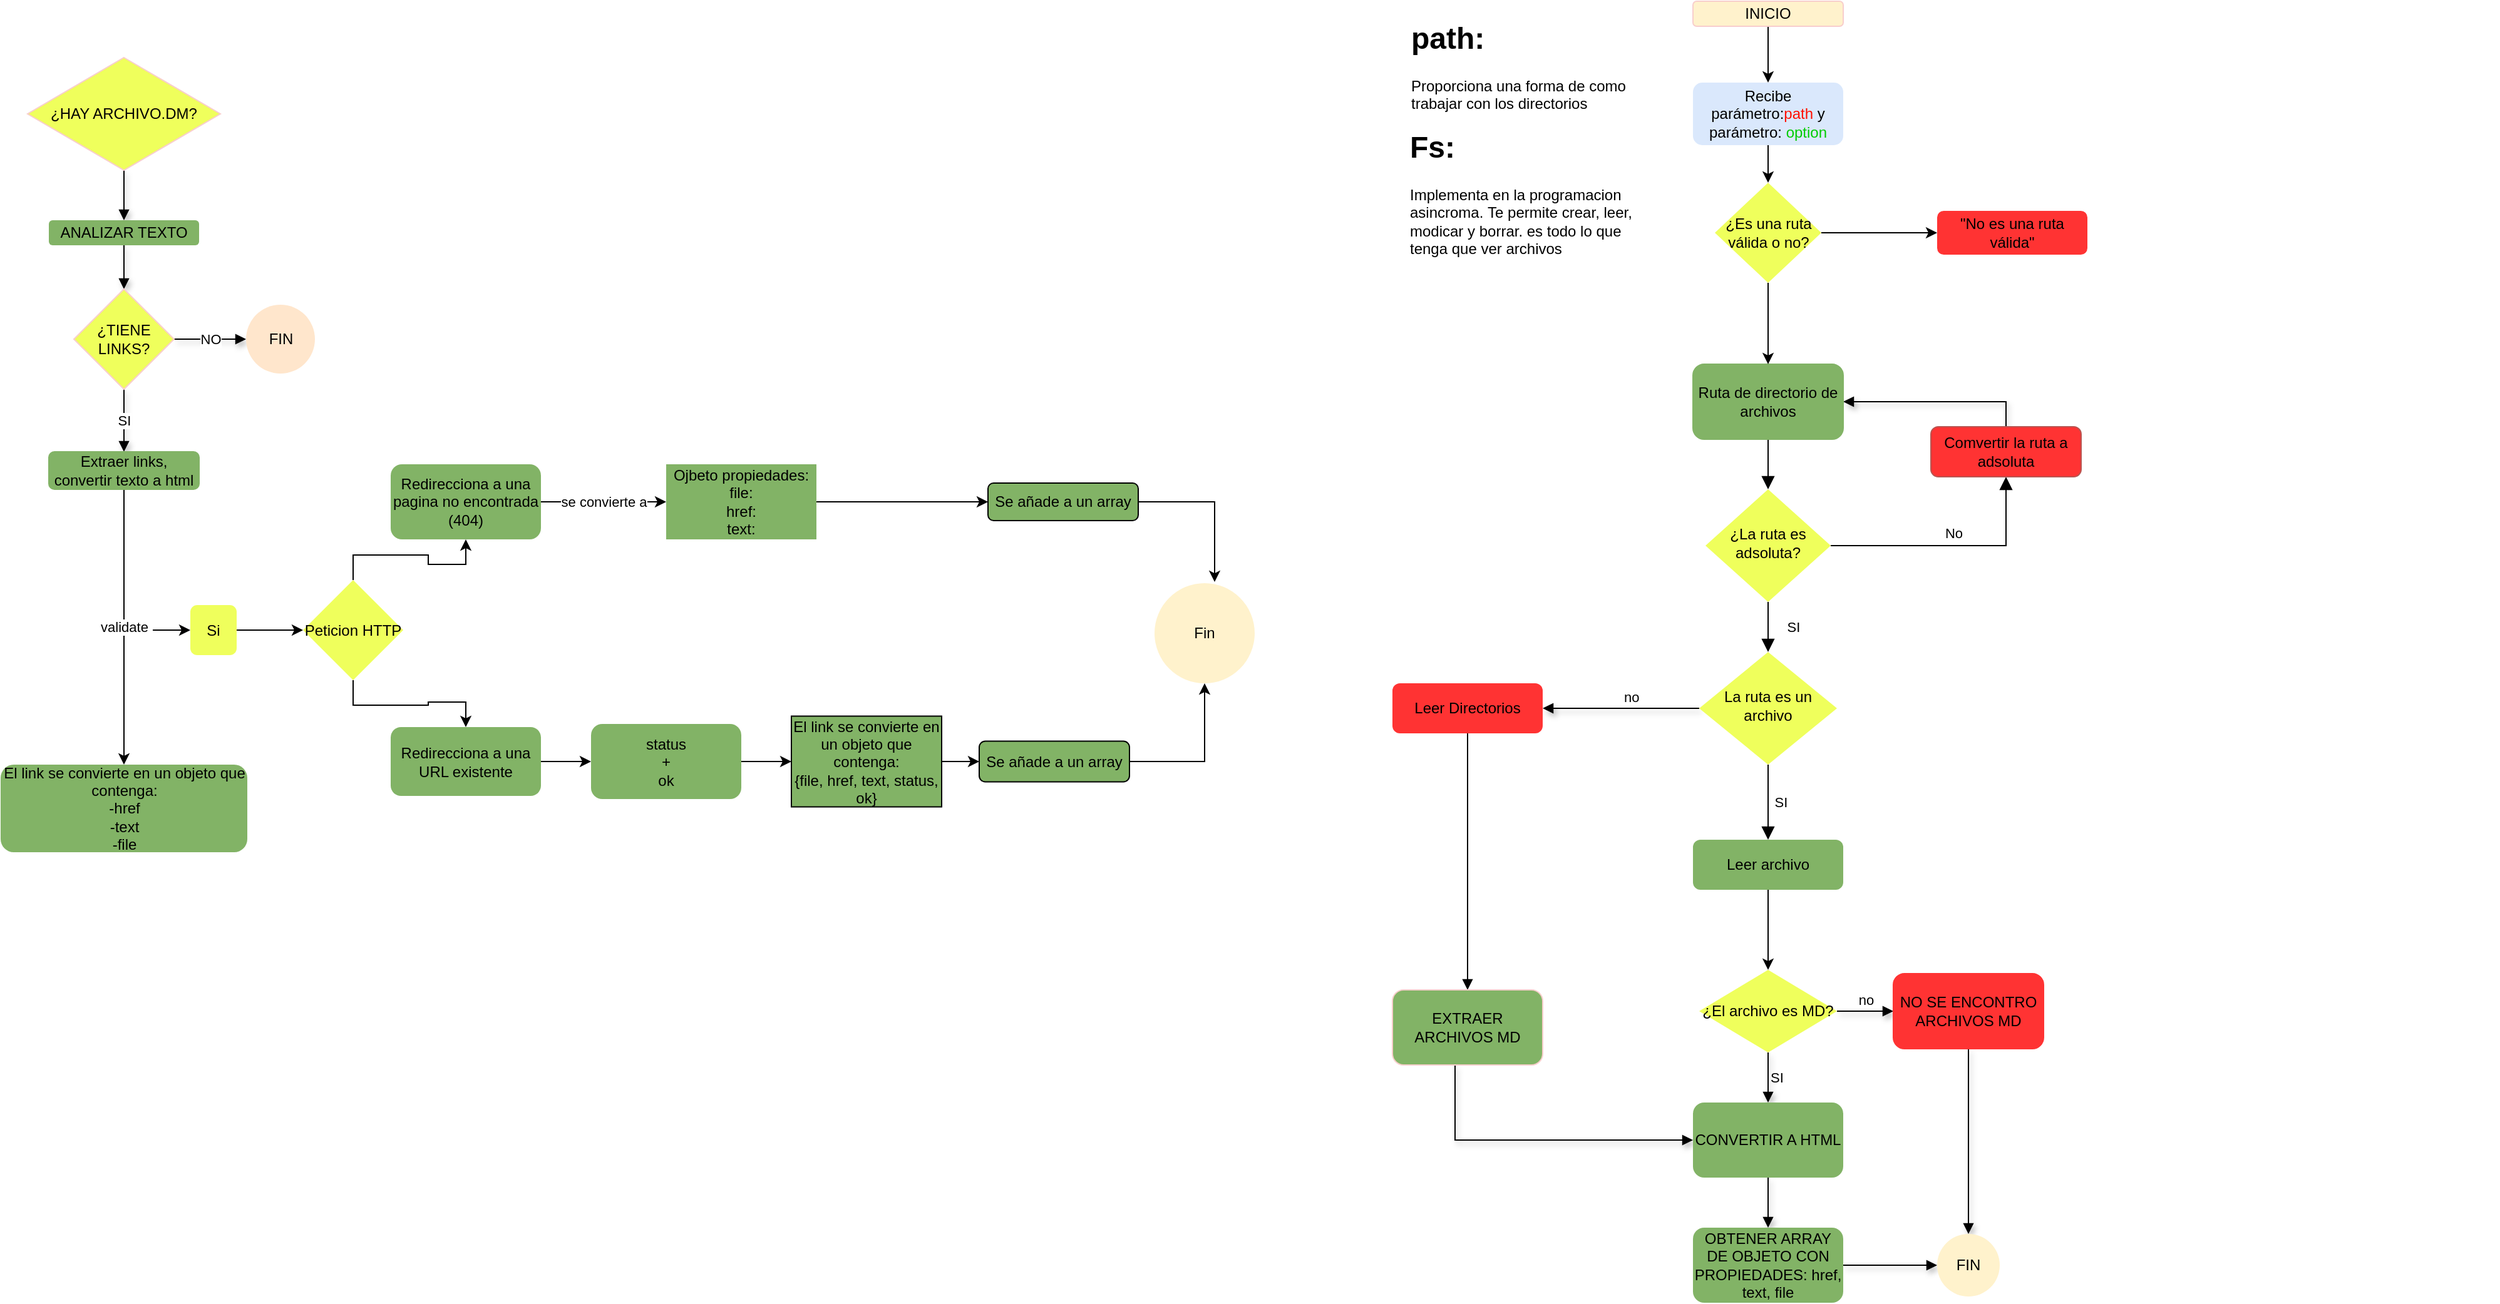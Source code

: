 <mxfile version="13.9.1" type="github">
  <diagram id="C5RBs43oDa-KdzZeNtuy" name="Page-1">
    <mxGraphModel dx="2305" dy="310" grid="1" gridSize="10" guides="1" tooltips="1" connect="1" arrows="1" fold="1" page="1" pageScale="1" pageWidth="827" pageHeight="1169" math="0" shadow="0">
      <root>
        <mxCell id="WIyWlLk6GJQsqaUBKTNV-0" />
        <mxCell id="WIyWlLk6GJQsqaUBKTNV-1" parent="WIyWlLk6GJQsqaUBKTNV-0" />
        <mxCell id="WIyWlLk6GJQsqaUBKTNV-2" value="" style="rounded=0;html=1;jettySize=auto;orthogonalLoop=1;fontSize=11;endArrow=block;endFill=1;endSize=8;strokeWidth=1;shadow=0;labelBackgroundColor=none;edgeStyle=orthogonalEdgeStyle;" parent="WIyWlLk6GJQsqaUBKTNV-1" source="4qd2jd1wBBacu8XDhGlY-1" target="WIyWlLk6GJQsqaUBKTNV-6" edge="1">
          <mxGeometry relative="1" as="geometry" />
        </mxCell>
        <mxCell id="0sB1cgwpE-QSdcxheAzs-7" style="edgeStyle=orthogonalEdgeStyle;rounded=0;orthogonalLoop=1;jettySize=auto;html=1;" edge="1" parent="WIyWlLk6GJQsqaUBKTNV-1" source="WIyWlLk6GJQsqaUBKTNV-3" target="0sB1cgwpE-QSdcxheAzs-5">
          <mxGeometry relative="1" as="geometry" />
        </mxCell>
        <mxCell id="WIyWlLk6GJQsqaUBKTNV-3" value="INICIO" style="rounded=1;whiteSpace=wrap;html=1;fontSize=12;glass=0;strokeWidth=1;shadow=0;fillColor=#fff2cc;strokeColor=#F8CECC;" parent="WIyWlLk6GJQsqaUBKTNV-1" vertex="1">
          <mxGeometry x="150" y="20" width="120" height="20" as="geometry" />
        </mxCell>
        <mxCell id="WIyWlLk6GJQsqaUBKTNV-4" value="SI" style="rounded=0;html=1;jettySize=auto;orthogonalLoop=1;fontSize=11;endArrow=block;endFill=1;endSize=8;strokeWidth=1;shadow=0;labelBackgroundColor=none;edgeStyle=orthogonalEdgeStyle;" parent="WIyWlLk6GJQsqaUBKTNV-1" source="WIyWlLk6GJQsqaUBKTNV-6" target="WIyWlLk6GJQsqaUBKTNV-10" edge="1">
          <mxGeometry y="20" relative="1" as="geometry">
            <mxPoint as="offset" />
          </mxGeometry>
        </mxCell>
        <mxCell id="WIyWlLk6GJQsqaUBKTNV-5" value="No" style="edgeStyle=orthogonalEdgeStyle;rounded=0;html=1;jettySize=auto;orthogonalLoop=1;fontSize=11;endArrow=block;endFill=1;endSize=8;strokeWidth=1;shadow=0;labelBackgroundColor=none;" parent="WIyWlLk6GJQsqaUBKTNV-1" source="WIyWlLk6GJQsqaUBKTNV-6" target="WIyWlLk6GJQsqaUBKTNV-7" edge="1">
          <mxGeometry y="10" relative="1" as="geometry">
            <mxPoint as="offset" />
          </mxGeometry>
        </mxCell>
        <mxCell id="WIyWlLk6GJQsqaUBKTNV-6" value="¿La ruta es adsoluta?" style="rhombus;whiteSpace=wrap;html=1;shadow=0;fontFamily=Helvetica;fontSize=12;align=center;strokeWidth=1;spacing=6;spacingTop=-4;fillColor=#EFFF5C;strokeColor=none;" parent="WIyWlLk6GJQsqaUBKTNV-1" vertex="1">
          <mxGeometry x="160" y="410" width="100" height="90" as="geometry" />
        </mxCell>
        <mxCell id="4qd2jd1wBBacu8XDhGlY-19" style="edgeStyle=orthogonalEdgeStyle;rounded=0;orthogonalLoop=1;jettySize=auto;html=1;shadow=1;labelBackgroundColor=none;startArrow=none;startFill=0;endArrow=block;endFill=1;align=left;entryX=1;entryY=0.5;entryDx=0;entryDy=0;" parent="WIyWlLk6GJQsqaUBKTNV-1" source="WIyWlLk6GJQsqaUBKTNV-7" target="4qd2jd1wBBacu8XDhGlY-1" edge="1">
          <mxGeometry relative="1" as="geometry">
            <mxPoint x="470" y="110" as="targetPoint" />
            <Array as="points">
              <mxPoint x="400" y="340" />
            </Array>
          </mxGeometry>
        </mxCell>
        <mxCell id="WIyWlLk6GJQsqaUBKTNV-7" value="Comvertir la ruta a adsoluta" style="rounded=1;whiteSpace=wrap;html=1;fontSize=12;glass=0;strokeWidth=1;shadow=0;strokeColor=#b85450;fillColor=#FF3333;" parent="WIyWlLk6GJQsqaUBKTNV-1" vertex="1">
          <mxGeometry x="340" y="360" width="120" height="40" as="geometry" />
        </mxCell>
        <mxCell id="WIyWlLk6GJQsqaUBKTNV-9" value="SI" style="edgeStyle=orthogonalEdgeStyle;rounded=0;html=1;jettySize=auto;orthogonalLoop=1;fontSize=11;endArrow=block;endFill=1;endSize=8;strokeWidth=1;shadow=0;labelBackgroundColor=none;" parent="WIyWlLk6GJQsqaUBKTNV-1" source="WIyWlLk6GJQsqaUBKTNV-10" target="WIyWlLk6GJQsqaUBKTNV-12" edge="1">
          <mxGeometry y="10" relative="1" as="geometry">
            <mxPoint as="offset" />
          </mxGeometry>
        </mxCell>
        <mxCell id="4qd2jd1wBBacu8XDhGlY-20" value="no" style="edgeStyle=orthogonalEdgeStyle;rounded=0;orthogonalLoop=1;jettySize=auto;html=1;exitX=0;exitY=0.5;exitDx=0;exitDy=0;shadow=1;labelBackgroundColor=none;startArrow=none;startFill=0;endArrow=block;endFill=1;align=left;verticalAlign=bottom;" parent="WIyWlLk6GJQsqaUBKTNV-1" source="WIyWlLk6GJQsqaUBKTNV-10" target="WIyWlLk6GJQsqaUBKTNV-11" edge="1">
          <mxGeometry relative="1" as="geometry" />
        </mxCell>
        <mxCell id="WIyWlLk6GJQsqaUBKTNV-10" value="La ruta es un archivo" style="rhombus;whiteSpace=wrap;html=1;shadow=0;fontFamily=Helvetica;fontSize=12;align=center;strokeWidth=1;spacing=6;spacingTop=-4;fillColor=#EFFF5C;strokeColor=none;" parent="WIyWlLk6GJQsqaUBKTNV-1" vertex="1">
          <mxGeometry x="155" y="540" width="110" height="90" as="geometry" />
        </mxCell>
        <mxCell id="4qd2jd1wBBacu8XDhGlY-3" style="edgeStyle=orthogonalEdgeStyle;rounded=0;orthogonalLoop=1;jettySize=auto;html=1;exitX=0.5;exitY=1;exitDx=0;exitDy=0;endArrow=block;endFill=1;" parent="WIyWlLk6GJQsqaUBKTNV-1" source="WIyWlLk6GJQsqaUBKTNV-11" target="4qd2jd1wBBacu8XDhGlY-2" edge="1">
          <mxGeometry relative="1" as="geometry" />
        </mxCell>
        <mxCell id="WIyWlLk6GJQsqaUBKTNV-11" value="Leer Directorios" style="rounded=1;whiteSpace=wrap;html=1;fontSize=12;glass=0;strokeWidth=1;shadow=0;fillColor=#FF3333;strokeColor=none;" parent="WIyWlLk6GJQsqaUBKTNV-1" vertex="1">
          <mxGeometry x="-90" y="565" width="120" height="40" as="geometry" />
        </mxCell>
        <mxCell id="4qd2jd1wBBacu8XDhGlY-5" style="edgeStyle=orthogonalEdgeStyle;rounded=0;orthogonalLoop=1;jettySize=auto;html=1;exitX=0.5;exitY=1;exitDx=0;exitDy=0;entryX=0.5;entryY=0;entryDx=0;entryDy=0;" parent="WIyWlLk6GJQsqaUBKTNV-1" source="WIyWlLk6GJQsqaUBKTNV-12" target="4qd2jd1wBBacu8XDhGlY-4" edge="1">
          <mxGeometry relative="1" as="geometry" />
        </mxCell>
        <mxCell id="WIyWlLk6GJQsqaUBKTNV-12" value="Leer archivo" style="rounded=1;whiteSpace=wrap;html=1;fontSize=12;glass=0;strokeWidth=1;shadow=0;fillColor=#82B366;strokeColor=none;" parent="WIyWlLk6GJQsqaUBKTNV-1" vertex="1">
          <mxGeometry x="150" y="690" width="120" height="40" as="geometry" />
        </mxCell>
        <mxCell id="4qd2jd1wBBacu8XDhGlY-16" style="edgeStyle=orthogonalEdgeStyle;rounded=0;orthogonalLoop=1;jettySize=auto;html=1;entryX=0;entryY=0.5;entryDx=0;entryDy=0;shadow=1;labelBackgroundColor=none;startArrow=none;startFill=0;endArrow=block;endFill=1;" parent="WIyWlLk6GJQsqaUBKTNV-1" source="4qd2jd1wBBacu8XDhGlY-2" target="4qd2jd1wBBacu8XDhGlY-10" edge="1">
          <mxGeometry relative="1" as="geometry">
            <Array as="points">
              <mxPoint x="-40" y="930" />
            </Array>
          </mxGeometry>
        </mxCell>
        <mxCell id="4qd2jd1wBBacu8XDhGlY-2" value="EXTRAER ARCHIVOS MD" style="rounded=1;whiteSpace=wrap;html=1;strokeColor=#F8CECC;fillColor=#82B366;" parent="WIyWlLk6GJQsqaUBKTNV-1" vertex="1">
          <mxGeometry x="-90" y="810" width="120" height="60" as="geometry" />
        </mxCell>
        <mxCell id="4qd2jd1wBBacu8XDhGlY-6" style="edgeStyle=orthogonalEdgeStyle;rounded=0;orthogonalLoop=1;jettySize=auto;html=1;endArrow=block;endFill=0;strokeColor=none;" parent="WIyWlLk6GJQsqaUBKTNV-1" source="4qd2jd1wBBacu8XDhGlY-8" edge="1">
          <mxGeometry relative="1" as="geometry">
            <mxPoint x="785" y="550" as="targetPoint" />
          </mxGeometry>
        </mxCell>
        <mxCell id="4qd2jd1wBBacu8XDhGlY-7" value="&lt;div&gt;no&lt;/div&gt;" style="edgeStyle=orthogonalEdgeStyle;rounded=0;orthogonalLoop=1;jettySize=auto;html=1;shadow=1;startArrow=none;startFill=0;endArrow=block;endFill=1;align=center;verticalAlign=bottom;labelBackgroundColor=none;labelPosition=center;verticalLabelPosition=top;" parent="WIyWlLk6GJQsqaUBKTNV-1" source="4qd2jd1wBBacu8XDhGlY-4" target="4qd2jd1wBBacu8XDhGlY-8" edge="1">
          <mxGeometry relative="1" as="geometry">
            <mxPoint x="560" y="544" as="targetPoint" />
          </mxGeometry>
        </mxCell>
        <mxCell id="4qd2jd1wBBacu8XDhGlY-9" value="SI" style="edgeStyle=orthogonalEdgeStyle;rounded=0;orthogonalLoop=1;jettySize=auto;html=1;shadow=1;labelBackgroundColor=none;startArrow=none;startFill=0;endArrow=block;endFill=1;verticalAlign=middle;align=left;" parent="WIyWlLk6GJQsqaUBKTNV-1" source="4qd2jd1wBBacu8XDhGlY-4" target="4qd2jd1wBBacu8XDhGlY-10" edge="1">
          <mxGeometry relative="1" as="geometry">
            <mxPoint x="414.0" y="640" as="targetPoint" />
          </mxGeometry>
        </mxCell>
        <mxCell id="4qd2jd1wBBacu8XDhGlY-4" value="¿El archivo es MD?" style="rhombus;whiteSpace=wrap;html=1;fillColor=#EFFF5C;strokeColor=none;" parent="WIyWlLk6GJQsqaUBKTNV-1" vertex="1">
          <mxGeometry x="155" y="794" width="110" height="66" as="geometry" />
        </mxCell>
        <mxCell id="4qd2jd1wBBacu8XDhGlY-15" style="edgeStyle=orthogonalEdgeStyle;rounded=0;orthogonalLoop=1;jettySize=auto;html=1;entryX=0.5;entryY=0;entryDx=0;entryDy=0;shadow=1;labelBackgroundColor=none;startArrow=none;startFill=0;endArrow=block;endFill=1;" parent="WIyWlLk6GJQsqaUBKTNV-1" source="4qd2jd1wBBacu8XDhGlY-8" target="4qd2jd1wBBacu8XDhGlY-13" edge="1">
          <mxGeometry relative="1" as="geometry" />
        </mxCell>
        <mxCell id="4qd2jd1wBBacu8XDhGlY-12" style="edgeStyle=orthogonalEdgeStyle;rounded=0;orthogonalLoop=1;jettySize=auto;html=1;entryX=0.5;entryY=0;entryDx=0;entryDy=0;shadow=1;labelBackgroundColor=none;startArrow=none;startFill=0;endArrow=block;endFill=1;" parent="WIyWlLk6GJQsqaUBKTNV-1" source="4qd2jd1wBBacu8XDhGlY-10" target="4qd2jd1wBBacu8XDhGlY-11" edge="1">
          <mxGeometry relative="1" as="geometry" />
        </mxCell>
        <mxCell id="4qd2jd1wBBacu8XDhGlY-10" value="CONVERTIR A HTML" style="rounded=1;whiteSpace=wrap;html=1;fillColor=#82B366;strokeColor=none;" parent="WIyWlLk6GJQsqaUBKTNV-1" vertex="1">
          <mxGeometry x="150.0" y="900" width="120" height="60" as="geometry" />
        </mxCell>
        <mxCell id="4qd2jd1wBBacu8XDhGlY-14" style="edgeStyle=orthogonalEdgeStyle;rounded=0;orthogonalLoop=1;jettySize=auto;html=1;entryX=0;entryY=0.5;entryDx=0;entryDy=0;shadow=1;labelBackgroundColor=none;startArrow=none;startFill=0;endArrow=block;endFill=1;" parent="WIyWlLk6GJQsqaUBKTNV-1" source="4qd2jd1wBBacu8XDhGlY-11" target="4qd2jd1wBBacu8XDhGlY-13" edge="1">
          <mxGeometry relative="1" as="geometry" />
        </mxCell>
        <mxCell id="4qd2jd1wBBacu8XDhGlY-11" value="OBTENER ARRAY DE OBJETO CON PROPIEDADES: href, text, file" style="rounded=1;whiteSpace=wrap;html=1;fillColor=#82B366;strokeColor=none;" parent="WIyWlLk6GJQsqaUBKTNV-1" vertex="1">
          <mxGeometry x="150" y="1000" width="120" height="60" as="geometry" />
        </mxCell>
        <mxCell id="4qd2jd1wBBacu8XDhGlY-13" value="FIN" style="ellipse;whiteSpace=wrap;html=1;aspect=fixed;fillColor=#fff2cc;strokeColor=none;" parent="WIyWlLk6GJQsqaUBKTNV-1" vertex="1">
          <mxGeometry x="345" y="1005" width="50" height="50" as="geometry" />
        </mxCell>
        <mxCell id="4qd2jd1wBBacu8XDhGlY-1" value="Ruta de directorio de archivos" style="rounded=1;whiteSpace=wrap;html=1;strokeColor=#82b366;fillColor=#82B366;" parent="WIyWlLk6GJQsqaUBKTNV-1" vertex="1">
          <mxGeometry x="150" y="310" width="120" height="60" as="geometry" />
        </mxCell>
        <mxCell id="4qd2jd1wBBacu8XDhGlY-23" style="edgeStyle=orthogonalEdgeStyle;rounded=0;orthogonalLoop=1;jettySize=auto;html=1;entryX=0.5;entryY=0;entryDx=0;entryDy=0;shadow=1;labelBackgroundColor=none;startArrow=none;startFill=0;endArrow=block;endFill=1;align=left;" parent="WIyWlLk6GJQsqaUBKTNV-1" source="4qd2jd1wBBacu8XDhGlY-21" target="4qd2jd1wBBacu8XDhGlY-22" edge="1">
          <mxGeometry relative="1" as="geometry" />
        </mxCell>
        <mxCell id="4qd2jd1wBBacu8XDhGlY-21" value="¿HAY ARCHIVO.DM?" style="rhombus;whiteSpace=wrap;html=1;strokeColor=#F8CECC;gradientColor=none;fillColor=#EFFF5C;" parent="WIyWlLk6GJQsqaUBKTNV-1" vertex="1">
          <mxGeometry x="-1180" y="65" width="154" height="90" as="geometry" />
        </mxCell>
        <mxCell id="4qd2jd1wBBacu8XDhGlY-25" style="edgeStyle=orthogonalEdgeStyle;rounded=0;orthogonalLoop=1;jettySize=auto;html=1;exitX=0.5;exitY=1;exitDx=0;exitDy=0;entryX=0.5;entryY=0;entryDx=0;entryDy=0;shadow=1;labelBackgroundColor=none;startArrow=none;startFill=0;endArrow=block;endFill=1;align=left;" parent="WIyWlLk6GJQsqaUBKTNV-1" source="4qd2jd1wBBacu8XDhGlY-22" target="4qd2jd1wBBacu8XDhGlY-24" edge="1">
          <mxGeometry relative="1" as="geometry" />
        </mxCell>
        <mxCell id="4qd2jd1wBBacu8XDhGlY-22" value="ANALIZAR TEXTO" style="rounded=1;whiteSpace=wrap;html=1;gradientColor=none;fillColor=#82B366;strokeColor=none;" parent="WIyWlLk6GJQsqaUBKTNV-1" vertex="1">
          <mxGeometry x="-1163" y="195" width="120" height="20" as="geometry" />
        </mxCell>
        <mxCell id="4qd2jd1wBBacu8XDhGlY-26" value="NO" style="edgeStyle=orthogonalEdgeStyle;rounded=0;orthogonalLoop=1;jettySize=auto;html=1;shadow=1;labelBackgroundColor=#ffffff;startArrow=none;startFill=0;endArrow=block;endFill=1;align=center;" parent="WIyWlLk6GJQsqaUBKTNV-1" source="4qd2jd1wBBacu8XDhGlY-24" target="4qd2jd1wBBacu8XDhGlY-27" edge="1">
          <mxGeometry relative="1" as="geometry">
            <mxPoint x="80" y="840.0" as="targetPoint" />
          </mxGeometry>
        </mxCell>
        <mxCell id="4qd2jd1wBBacu8XDhGlY-29" value="SI" style="edgeStyle=orthogonalEdgeStyle;rounded=0;orthogonalLoop=1;jettySize=auto;html=1;entryX=0.5;entryY=0;entryDx=0;entryDy=0;shadow=1;labelBackgroundColor=#ffffff;startArrow=none;startFill=0;endArrow=block;endFill=1;align=center;" parent="WIyWlLk6GJQsqaUBKTNV-1" source="4qd2jd1wBBacu8XDhGlY-24" target="4qd2jd1wBBacu8XDhGlY-28" edge="1">
          <mxGeometry relative="1" as="geometry" />
        </mxCell>
        <mxCell id="4qd2jd1wBBacu8XDhGlY-24" value="¿TIENE LINKS?" style="rhombus;whiteSpace=wrap;html=1;strokeColor=#F8CECC;fillColor=#EFFF5C;gradientColor=none;" parent="WIyWlLk6GJQsqaUBKTNV-1" vertex="1">
          <mxGeometry x="-1143" y="250" width="80" height="80" as="geometry" />
        </mxCell>
        <mxCell id="4qd2jd1wBBacu8XDhGlY-27" value="FIN" style="ellipse;whiteSpace=wrap;html=1;aspect=fixed;fillColor=#ffe6cc;strokeColor=none;" parent="WIyWlLk6GJQsqaUBKTNV-1" vertex="1">
          <mxGeometry x="-1005.5" y="262.5" width="55" height="55" as="geometry" />
        </mxCell>
        <mxCell id="0sB1cgwpE-QSdcxheAzs-14" value="validate" style="edgeStyle=orthogonalEdgeStyle;rounded=0;orthogonalLoop=1;jettySize=auto;html=1;labelBackgroundColor=#ffffff;fontColor=#000000;align=center;startArrow=none;startFill=0;" edge="1" parent="WIyWlLk6GJQsqaUBKTNV-1" source="4qd2jd1wBBacu8XDhGlY-28" target="4qd2jd1wBBacu8XDhGlY-37">
          <mxGeometry relative="1" as="geometry">
            <Array as="points">
              <mxPoint x="-1103" y="510" />
              <mxPoint x="-1103" y="510" />
            </Array>
          </mxGeometry>
        </mxCell>
        <mxCell id="4qd2jd1wBBacu8XDhGlY-28" value="Extraer links, convertir texto a html" style="rounded=1;whiteSpace=wrap;html=1;strokeColor=#82b366;fillColor=#82B366;" parent="WIyWlLk6GJQsqaUBKTNV-1" vertex="1">
          <mxGeometry x="-1163" y="380" width="120" height="30" as="geometry" />
        </mxCell>
        <mxCell id="4qd2jd1wBBacu8XDhGlY-37" value="El link se convierte en un objeto que contenga:&lt;br&gt;-href&lt;br&gt;-text&lt;br&gt;-file" style="rounded=1;whiteSpace=wrap;html=1;gradientColor=none;fontColor=#000000;fillColor=#82B366;strokeColor=none;align=center;" parent="WIyWlLk6GJQsqaUBKTNV-1" vertex="1">
          <mxGeometry x="-1201.5" y="630" width="197" height="70" as="geometry" />
        </mxCell>
        <mxCell id="0sB1cgwpE-QSdcxheAzs-33" style="edgeStyle=orthogonalEdgeStyle;rounded=0;orthogonalLoop=1;jettySize=auto;html=1;labelBackgroundColor=#ffffff;startArrow=none;startFill=0;endArrow=classic;endFill=1;fontColor=#000000;align=center;" edge="1" parent="WIyWlLk6GJQsqaUBKTNV-1" source="4qd2jd1wBBacu8XDhGlY-47" target="4qd2jd1wBBacu8XDhGlY-49">
          <mxGeometry relative="1" as="geometry" />
        </mxCell>
        <mxCell id="4qd2jd1wBBacu8XDhGlY-47" value="Redirecciona a una URL existente" style="rounded=1;whiteSpace=wrap;html=1;gradientColor=none;fontColor=#000000;fillColor=#82B366;strokeColor=none;" parent="WIyWlLk6GJQsqaUBKTNV-1" vertex="1">
          <mxGeometry x="-890" y="600" width="120" height="55" as="geometry" />
        </mxCell>
        <mxCell id="0sB1cgwpE-QSdcxheAzs-41" style="edgeStyle=orthogonalEdgeStyle;rounded=0;orthogonalLoop=1;jettySize=auto;html=1;labelBackgroundColor=#ffffff;startArrow=none;startFill=0;endArrow=classic;endFill=1;fontColor=#000000;align=center;" edge="1" parent="WIyWlLk6GJQsqaUBKTNV-1" source="4qd2jd1wBBacu8XDhGlY-49" target="0sB1cgwpE-QSdcxheAzs-35">
          <mxGeometry relative="1" as="geometry" />
        </mxCell>
        <mxCell id="4qd2jd1wBBacu8XDhGlY-49" value="status&lt;br&gt;+&lt;br&gt;ok" style="rounded=1;whiteSpace=wrap;html=1;gradientColor=none;fontColor=#000000;fillColor=#82B366;strokeColor=none;" parent="WIyWlLk6GJQsqaUBKTNV-1" vertex="1">
          <mxGeometry x="-730" y="597.5" width="120" height="60" as="geometry" />
        </mxCell>
        <mxCell id="0sB1cgwpE-QSdcxheAzs-43" style="edgeStyle=orthogonalEdgeStyle;rounded=0;orthogonalLoop=1;jettySize=auto;html=1;labelBackgroundColor=#ffffff;startArrow=none;startFill=0;endArrow=classic;endFill=1;fontColor=#000000;align=center;" edge="1" parent="WIyWlLk6GJQsqaUBKTNV-1" source="4qd2jd1wBBacu8XDhGlY-50" target="0sB1cgwpE-QSdcxheAzs-36">
          <mxGeometry relative="1" as="geometry" />
        </mxCell>
        <mxCell id="4qd2jd1wBBacu8XDhGlY-50" value="Ojbeto propiedades:&lt;br&gt;file:&lt;br&gt;href:&lt;br&gt;text:" style="rounded=0;whiteSpace=wrap;html=1;gradientColor=none;fontColor=#000000;fillColor=#82B366;strokeColor=none;" parent="WIyWlLk6GJQsqaUBKTNV-1" vertex="1">
          <mxGeometry x="-670" y="390" width="120" height="60" as="geometry" />
        </mxCell>
        <mxCell id="4qd2jd1wBBacu8XDhGlY-8" value="NO SE ENCONTRO ARCHIVOS MD" style="rounded=1;whiteSpace=wrap;html=1;fillColor=#FF3333;strokeColor=#FF3333;" parent="WIyWlLk6GJQsqaUBKTNV-1" vertex="1">
          <mxGeometry x="310" y="797" width="120" height="60" as="geometry" />
        </mxCell>
        <mxCell id="0sB1cgwpE-QSdcxheAzs-0" style="edgeStyle=orthogonalEdgeStyle;rounded=0;orthogonalLoop=1;jettySize=auto;html=1;endArrow=block;endFill=0;strokeColor=none;" edge="1" parent="WIyWlLk6GJQsqaUBKTNV-1" source="4qd2jd1wBBacu8XDhGlY-4" target="4qd2jd1wBBacu8XDhGlY-8">
          <mxGeometry relative="1" as="geometry">
            <mxPoint x="785" y="550" as="targetPoint" />
            <mxPoint x="265" y="503" as="sourcePoint" />
          </mxGeometry>
        </mxCell>
        <mxCell id="0sB1cgwpE-QSdcxheAzs-8" style="edgeStyle=orthogonalEdgeStyle;rounded=0;orthogonalLoop=1;jettySize=auto;html=1;entryX=0.5;entryY=0;entryDx=0;entryDy=0;" edge="1" parent="WIyWlLk6GJQsqaUBKTNV-1" source="0sB1cgwpE-QSdcxheAzs-5" target="0sB1cgwpE-QSdcxheAzs-6">
          <mxGeometry relative="1" as="geometry" />
        </mxCell>
        <mxCell id="0sB1cgwpE-QSdcxheAzs-5" value="Recibe&lt;br&gt;parámetro:&lt;font color=&quot;#ff1100&quot;&gt;path&lt;/font&gt;&amp;nbsp;y&lt;br&gt;parámetro:&lt;font color=&quot;#00cc00&quot;&gt;&amp;nbsp;option&lt;/font&gt;" style="rounded=1;whiteSpace=wrap;html=1;fillColor=#dae8fc;strokeColor=none;" vertex="1" parent="WIyWlLk6GJQsqaUBKTNV-1">
          <mxGeometry x="150" y="85" width="120" height="50" as="geometry" />
        </mxCell>
        <mxCell id="0sB1cgwpE-QSdcxheAzs-9" style="edgeStyle=orthogonalEdgeStyle;rounded=0;orthogonalLoop=1;jettySize=auto;html=1;" edge="1" parent="WIyWlLk6GJQsqaUBKTNV-1" source="0sB1cgwpE-QSdcxheAzs-6" target="4qd2jd1wBBacu8XDhGlY-1">
          <mxGeometry relative="1" as="geometry" />
        </mxCell>
        <mxCell id="0sB1cgwpE-QSdcxheAzs-11" style="edgeStyle=orthogonalEdgeStyle;rounded=0;orthogonalLoop=1;jettySize=auto;html=1;" edge="1" parent="WIyWlLk6GJQsqaUBKTNV-1" source="0sB1cgwpE-QSdcxheAzs-6" target="0sB1cgwpE-QSdcxheAzs-10">
          <mxGeometry relative="1" as="geometry" />
        </mxCell>
        <mxCell id="0sB1cgwpE-QSdcxheAzs-6" value="¿Es una ruta válida o no?" style="rhombus;whiteSpace=wrap;html=1;fillColor=#EFFF5C;strokeColor=none;" vertex="1" parent="WIyWlLk6GJQsqaUBKTNV-1">
          <mxGeometry x="167.5" y="165" width="85" height="80" as="geometry" />
        </mxCell>
        <mxCell id="0sB1cgwpE-QSdcxheAzs-10" value="&quot;No es una ruta válida&quot;" style="rounded=1;whiteSpace=wrap;html=1;fillColor=#FF3333;strokeColor=none;" vertex="1" parent="WIyWlLk6GJQsqaUBKTNV-1">
          <mxGeometry x="345" y="187.5" width="120" height="35" as="geometry" />
        </mxCell>
        <mxCell id="0sB1cgwpE-QSdcxheAzs-12" style="edgeStyle=orthogonalEdgeStyle;rounded=0;orthogonalLoop=1;jettySize=auto;html=1;exitX=0.5;exitY=1;exitDx=0;exitDy=0;" edge="1" parent="WIyWlLk6GJQsqaUBKTNV-1" source="0sB1cgwpE-QSdcxheAzs-10" target="0sB1cgwpE-QSdcxheAzs-10">
          <mxGeometry relative="1" as="geometry" />
        </mxCell>
        <mxCell id="0sB1cgwpE-QSdcxheAzs-13" style="edgeStyle=orthogonalEdgeStyle;rounded=0;orthogonalLoop=1;jettySize=auto;html=1;exitX=0.5;exitY=1;exitDx=0;exitDy=0;" edge="1" parent="WIyWlLk6GJQsqaUBKTNV-1" source="WIyWlLk6GJQsqaUBKTNV-10" target="WIyWlLk6GJQsqaUBKTNV-10">
          <mxGeometry relative="1" as="geometry" />
        </mxCell>
        <mxCell id="0sB1cgwpE-QSdcxheAzs-25" style="edgeStyle=orthogonalEdgeStyle;rounded=0;orthogonalLoop=1;jettySize=auto;html=1;labelBackgroundColor=#ffffff;startArrow=none;startFill=0;endArrow=classic;endFill=1;fontColor=#000000;align=center;" edge="1" parent="WIyWlLk6GJQsqaUBKTNV-1" source="0sB1cgwpE-QSdcxheAzs-26" target="0sB1cgwpE-QSdcxheAzs-27">
          <mxGeometry relative="1" as="geometry">
            <mxPoint x="-880" y="470" as="sourcePoint" />
            <mxPoint x="-840" y="470" as="targetPoint" />
          </mxGeometry>
        </mxCell>
        <mxCell id="0sB1cgwpE-QSdcxheAzs-39" style="edgeStyle=orthogonalEdgeStyle;rounded=0;orthogonalLoop=1;jettySize=auto;html=1;labelBackgroundColor=#ffffff;startArrow=classic;startFill=1;endArrow=none;endFill=0;fontColor=#000000;align=center;" edge="1" parent="WIyWlLk6GJQsqaUBKTNV-1" source="0sB1cgwpE-QSdcxheAzs-26">
          <mxGeometry relative="1" as="geometry">
            <mxPoint x="-1080" y="522.5" as="targetPoint" />
          </mxGeometry>
        </mxCell>
        <mxCell id="0sB1cgwpE-QSdcxheAzs-26" value="Si" style="rounded=1;whiteSpace=wrap;html=1;fillColor=#EFFF5C;strokeColor=none;" vertex="1" parent="WIyWlLk6GJQsqaUBKTNV-1">
          <mxGeometry x="-1050" y="502.5" width="37" height="40" as="geometry" />
        </mxCell>
        <mxCell id="0sB1cgwpE-QSdcxheAzs-31" style="edgeStyle=orthogonalEdgeStyle;rounded=0;orthogonalLoop=1;jettySize=auto;html=1;labelBackgroundColor=#ffffff;startArrow=none;startFill=0;endArrow=classic;endFill=1;fontColor=#000000;align=center;" edge="1" parent="WIyWlLk6GJQsqaUBKTNV-1" source="0sB1cgwpE-QSdcxheAzs-27" target="4qd2jd1wBBacu8XDhGlY-47">
          <mxGeometry relative="1" as="geometry" />
        </mxCell>
        <mxCell id="0sB1cgwpE-QSdcxheAzs-32" style="edgeStyle=orthogonalEdgeStyle;rounded=0;orthogonalLoop=1;jettySize=auto;html=1;labelBackgroundColor=#ffffff;startArrow=none;startFill=0;endArrow=classic;endFill=1;fontColor=#000000;align=center;" edge="1" parent="WIyWlLk6GJQsqaUBKTNV-1" source="0sB1cgwpE-QSdcxheAzs-27" target="0sB1cgwpE-QSdcxheAzs-30">
          <mxGeometry relative="1" as="geometry" />
        </mxCell>
        <mxCell id="0sB1cgwpE-QSdcxheAzs-27" value="Peticion HTTP" style="rhombus;whiteSpace=wrap;html=1;fillColor=#EFFF5C;strokeColor=none;" vertex="1" parent="WIyWlLk6GJQsqaUBKTNV-1">
          <mxGeometry x="-960" y="482.5" width="80" height="80" as="geometry" />
        </mxCell>
        <mxCell id="0sB1cgwpE-QSdcxheAzs-34" value="se convierte a" style="edgeStyle=orthogonalEdgeStyle;rounded=0;orthogonalLoop=1;jettySize=auto;html=1;labelBackgroundColor=#ffffff;startArrow=none;startFill=0;endArrow=classic;endFill=1;fontColor=#000000;align=center;" edge="1" parent="WIyWlLk6GJQsqaUBKTNV-1" source="0sB1cgwpE-QSdcxheAzs-30" target="4qd2jd1wBBacu8XDhGlY-50">
          <mxGeometry relative="1" as="geometry" />
        </mxCell>
        <mxCell id="0sB1cgwpE-QSdcxheAzs-30" value="Redirecciona a una pagina no encontrada&lt;br&gt;(404)" style="rounded=1;whiteSpace=wrap;html=1;strokeColor=none;fillColor=#82B366;" vertex="1" parent="WIyWlLk6GJQsqaUBKTNV-1">
          <mxGeometry x="-890" y="390" width="120" height="60" as="geometry" />
        </mxCell>
        <mxCell id="0sB1cgwpE-QSdcxheAzs-42" style="edgeStyle=orthogonalEdgeStyle;rounded=0;orthogonalLoop=1;jettySize=auto;html=1;labelBackgroundColor=#ffffff;startArrow=none;startFill=0;endArrow=classic;endFill=1;fontColor=#000000;align=center;" edge="1" parent="WIyWlLk6GJQsqaUBKTNV-1" source="0sB1cgwpE-QSdcxheAzs-35" target="0sB1cgwpE-QSdcxheAzs-37">
          <mxGeometry relative="1" as="geometry" />
        </mxCell>
        <mxCell id="0sB1cgwpE-QSdcxheAzs-35" value="El link se convierte en un objeto que contenga:&lt;br&gt;{file, href, text, status, ok}" style="rounded=0;whiteSpace=wrap;html=1;fillColor=#82B366;" vertex="1" parent="WIyWlLk6GJQsqaUBKTNV-1">
          <mxGeometry x="-570" y="591.25" width="120" height="72.5" as="geometry" />
        </mxCell>
        <mxCell id="0sB1cgwpE-QSdcxheAzs-45" style="edgeStyle=orthogonalEdgeStyle;rounded=0;orthogonalLoop=1;jettySize=auto;html=1;entryX=0.6;entryY=-0.012;entryDx=0;entryDy=0;entryPerimeter=0;labelBackgroundColor=#ffffff;startArrow=none;startFill=0;endArrow=classic;endFill=1;fontColor=#000000;align=center;" edge="1" parent="WIyWlLk6GJQsqaUBKTNV-1" source="0sB1cgwpE-QSdcxheAzs-36" target="0sB1cgwpE-QSdcxheAzs-38">
          <mxGeometry relative="1" as="geometry" />
        </mxCell>
        <mxCell id="0sB1cgwpE-QSdcxheAzs-36" value="Se añade a un array" style="rounded=1;whiteSpace=wrap;html=1;fillColor=#82B366;" vertex="1" parent="WIyWlLk6GJQsqaUBKTNV-1">
          <mxGeometry x="-413" y="405" width="120" height="30" as="geometry" />
        </mxCell>
        <mxCell id="0sB1cgwpE-QSdcxheAzs-44" style="edgeStyle=orthogonalEdgeStyle;rounded=0;orthogonalLoop=1;jettySize=auto;html=1;entryX=0.5;entryY=1;entryDx=0;entryDy=0;labelBackgroundColor=#ffffff;startArrow=none;startFill=0;endArrow=classic;endFill=1;fontColor=#000000;align=center;" edge="1" parent="WIyWlLk6GJQsqaUBKTNV-1" source="0sB1cgwpE-QSdcxheAzs-37" target="0sB1cgwpE-QSdcxheAzs-38">
          <mxGeometry relative="1" as="geometry" />
        </mxCell>
        <mxCell id="0sB1cgwpE-QSdcxheAzs-37" value="Se añade a un array" style="rounded=1;whiteSpace=wrap;html=1;fillColor=#82B366;" vertex="1" parent="WIyWlLk6GJQsqaUBKTNV-1">
          <mxGeometry x="-420" y="611.25" width="120" height="32.5" as="geometry" />
        </mxCell>
        <mxCell id="0sB1cgwpE-QSdcxheAzs-38" value="Fin" style="ellipse;whiteSpace=wrap;html=1;aspect=fixed;fillColor=#fff2cc;strokeColor=none;" vertex="1" parent="WIyWlLk6GJQsqaUBKTNV-1">
          <mxGeometry x="-280" y="485" width="80" height="80" as="geometry" />
        </mxCell>
        <mxCell id="0sB1cgwpE-QSdcxheAzs-47" value="&lt;h1&gt;path:&lt;/h1&gt;&lt;div&gt;Proporciona una forma de como trabajar con los directorios&lt;/div&gt;" style="text;html=1;strokeColor=none;fillColor=none;spacing=5;spacingTop=-20;whiteSpace=wrap;overflow=hidden;rounded=0;" vertex="1" parent="WIyWlLk6GJQsqaUBKTNV-1">
          <mxGeometry x="-80" y="30" width="190" height="80" as="geometry" />
        </mxCell>
        <mxCell id="0sB1cgwpE-QSdcxheAzs-48" value="&lt;h1&gt;Fs:&lt;/h1&gt;&lt;div&gt;Implementa en la programacion asincroma.&amp;nbsp;&lt;span&gt;Te permite crear, leer, modicar y borrar. es todo lo que tenga que ver archivos&lt;/span&gt;&lt;/div&gt;" style="text;html=1;strokeColor=none;fillColor=none;spacing=5;spacingTop=-20;whiteSpace=wrap;overflow=hidden;rounded=0;" vertex="1" parent="WIyWlLk6GJQsqaUBKTNV-1">
          <mxGeometry x="-81" y="117" width="190" height="113" as="geometry" />
        </mxCell>
      </root>
    </mxGraphModel>
  </diagram>
</mxfile>
